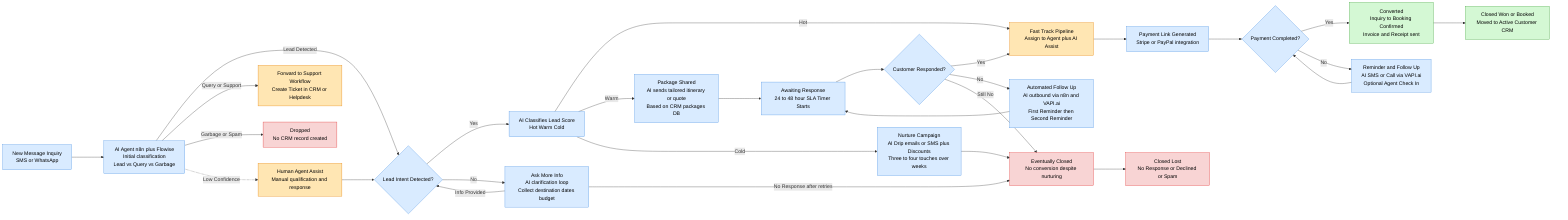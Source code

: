 %%{ init: { 'flowchart': { 'rankSpacing': 100, 'nodeSpacing': 50 }}}%%
flowchart LR
  %% Entry
  A1[New Message Inquiry<br>SMS or WhatsApp]:::ai --> A2[AI Agent n8n plus Flowise<br>Initial classification<br>Lead vs Query vs Garbage]:::ai

  %% Classification paths
  A2 -- Lead Detected --> B1{Lead Intent Detected?}:::ai
  A2 -- Query or Support --> Q1[Forward to Support Workflow<br>Create Ticket in CRM or Helpdesk]:::human
  A2 -- Garbage or Spam --> D1[Dropped<br>No CRM record created]:::lost

  %% Qualification
  B1 -- Yes --> B2[AI Classifies Lead Score<br>Hot Warm Cold]:::ai
  B1 -- No --> C1[Ask More Info<br>AI clarification loop<br>Collect destination dates budget]:::ai

  %% Clarification Loop Paths
  C1 -- Info Provided --> B1
  C1 -- No Response after retries --> C3[Mark as Lost<br>No response during clarification]:::lost

  %% Hot Path
  B2 -- Hot --> H1[Fast Track Pipeline<br>Assign to Agent plus AI Assist]:::human
  H1 --> H2[Payment Link Generated<br>Stripe or PayPal integration]:::ai
  H2 --> H3{Payment Completed?}:::ai
  H3 -- Yes --> H4[Converted<br>Inquiry to Booking Confirmed<br>Invoice and Receipt sent]:::success
  H3 -- No --> H5[Reminder and Follow Up<br>AI SMS or Call via VAPI.ai<br>Optional Agent Check In]:::ai
  H5 --> H3

  %% Warm Path
  B2 -- Warm --> W1[Package Shared<br>AI sends tailored itinerary or quote<br>Based on CRM packages DB]:::ai
  W1 --> W2[Awaiting Response<br>24 to 48 hour SLA Timer Starts]:::ai
  W2 --> W3{Customer Responded?}:::ai
  W3 -- Yes --> H1
  W3 -- No --> W4[Automated Follow Up<br>AI outbound via n8n and VAPI.ai<br>First Reminder then Second Reminder]:::ai
  W4 --> W2
  W3 -- Still No --> C3

  %% Cold Path
  B2 -- Cold --> C2[Nurture Campaign<br>AI Drip emails or SMS plus Discounts<br>Three to four touches over weeks]:::ai
  C2 --> C3[Eventually Closed<br>No conversion despite nurturing]:::lost

  %% Closed States
  C3 --> Z1[Closed Lost<br>No Response or Declined or Spam]:::lost
  H4 --> Z2[Closed Won or Booked<br>Moved to Active Customer CRM]:::success

  %% AI/Human Collaboration
  A2 -. Low Confidence .-> AG1[Human Agent Assist<br>Manual qualification and response]:::human
  AG1 --> B1

classDef ai fill:#d9ebff,stroke:#4a90e2,stroke-width:1px,color:#000;
classDef human fill:#ffe6b3,stroke:#e67e00,stroke-width:1px,color:#000;
classDef success fill:#d4f8d4,stroke:#33a02c,stroke-width:1px,color:#000;
classDef lost fill:#f8d4d4,stroke:#e02c2c,stroke-width:1px,color:#000;